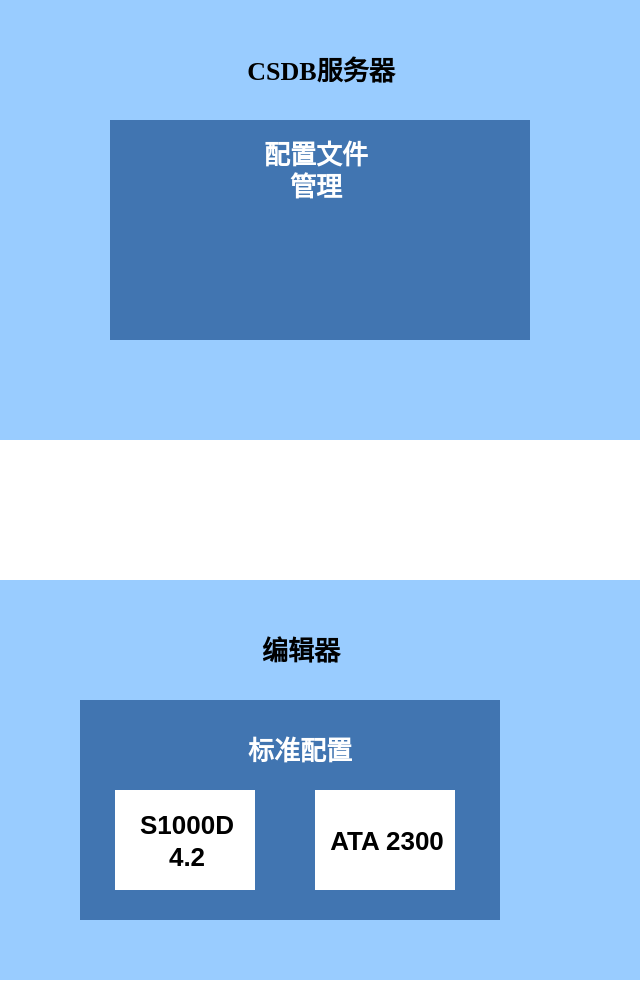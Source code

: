 <mxfile version="26.1.2">
  <diagram name="第 1 页" id="FHXKr0zKF4GF57OW8jTa">
    <mxGraphModel dx="910" dy="490" grid="1" gridSize="10" guides="1" tooltips="1" connect="1" arrows="1" fold="1" page="1" pageScale="1" pageWidth="827" pageHeight="1169" math="0" shadow="0">
      <root>
        <mxCell id="0" />
        <mxCell id="1" parent="0" />
        <mxCell id="poCM_1kXqRK1p8-Zq75z-2" value="" style="rounded=0;whiteSpace=wrap;html=1;fillColor=#99CCFF;strokeColor=none;" vertex="1" parent="1">
          <mxGeometry x="120" y="430" width="320" height="200" as="geometry" />
        </mxCell>
        <mxCell id="poCM_1kXqRK1p8-Zq75z-3" value="编辑器" style="text;html=1;align=center;verticalAlign=middle;resizable=0;points=[];autosize=1;strokeColor=none;fillColor=none;fontStyle=1;fontFamily=Garamond;fontSize=13;" vertex="1" parent="1">
          <mxGeometry x="240" y="450" width="60" height="30" as="geometry" />
        </mxCell>
        <mxCell id="poCM_1kXqRK1p8-Zq75z-4" value="" style="rounded=0;whiteSpace=wrap;html=1;fontStyle=1;fontSize=13;fillColor=#4175B1;strokeColor=none;" vertex="1" parent="1">
          <mxGeometry x="160" y="490" width="210" height="110" as="geometry" />
        </mxCell>
        <mxCell id="poCM_1kXqRK1p8-Zq75z-5" value="" style="rounded=0;whiteSpace=wrap;html=1;fillColor=#99CCFF;strokeColor=none;" vertex="1" parent="1">
          <mxGeometry x="120" y="140" width="320" height="220" as="geometry" />
        </mxCell>
        <mxCell id="poCM_1kXqRK1p8-Zq75z-6" value="CSDB服务器" style="text;html=1;align=center;verticalAlign=middle;resizable=0;points=[];autosize=1;strokeColor=none;fillColor=none;fontStyle=1;fontFamily=Garamond;fontSize=13;" vertex="1" parent="1">
          <mxGeometry x="235" y="160" width="90" height="30" as="geometry" />
        </mxCell>
        <mxCell id="poCM_1kXqRK1p8-Zq75z-7" value="标准配置" style="text;html=1;align=center;verticalAlign=middle;whiteSpace=wrap;rounded=0;fontStyle=1;fontSize=13;strokeColor=none;fontColor=#FFFFFF;" vertex="1" parent="1">
          <mxGeometry x="240" y="500" width="60" height="30" as="geometry" />
        </mxCell>
        <mxCell id="poCM_1kXqRK1p8-Zq75z-8" value="" style="rounded=0;whiteSpace=wrap;html=1;fontStyle=1;fontSize=13;fillColor=#FFFFFF;strokeColor=none;" vertex="1" parent="1">
          <mxGeometry x="177.5" y="535" width="70" height="50" as="geometry" />
        </mxCell>
        <mxCell id="poCM_1kXqRK1p8-Zq75z-9" value="S1000D&lt;div&gt;4.2&lt;/div&gt;" style="text;html=1;align=center;verticalAlign=middle;resizable=0;points=[];autosize=1;strokeColor=none;fillColor=none;fontStyle=1;fontSize=13;" vertex="1" parent="1">
          <mxGeometry x="177.5" y="540" width="70" height="40" as="geometry" />
        </mxCell>
        <mxCell id="poCM_1kXqRK1p8-Zq75z-11" value="" style="rounded=0;whiteSpace=wrap;html=1;fontStyle=1;fontSize=13;fillColor=#FFFFFF;strokeColor=none;" vertex="1" parent="1">
          <mxGeometry x="277.5" y="535" width="70" height="50" as="geometry" />
        </mxCell>
        <mxCell id="poCM_1kXqRK1p8-Zq75z-12" value="ATA 2300" style="text;html=1;align=center;verticalAlign=middle;resizable=0;points=[];autosize=1;strokeColor=none;fillColor=none;fontStyle=1;fontSize=13;" vertex="1" parent="1">
          <mxGeometry x="272.5" y="545" width="80" height="30" as="geometry" />
        </mxCell>
        <mxCell id="poCM_1kXqRK1p8-Zq75z-13" value="" style="rounded=0;whiteSpace=wrap;html=1;fontStyle=1;fontSize=13;fillColor=#4175B1;strokeColor=none;" vertex="1" parent="1">
          <mxGeometry x="175" y="200" width="210" height="110" as="geometry" />
        </mxCell>
        <mxCell id="poCM_1kXqRK1p8-Zq75z-15" value="配置文件管理" style="text;html=1;align=center;verticalAlign=middle;whiteSpace=wrap;rounded=0;fontStyle=1;fontSize=13;strokeColor=none;fontColor=#FFFFFF;" vertex="1" parent="1">
          <mxGeometry x="247.5" y="210" width="60" height="30" as="geometry" />
        </mxCell>
      </root>
    </mxGraphModel>
  </diagram>
</mxfile>
